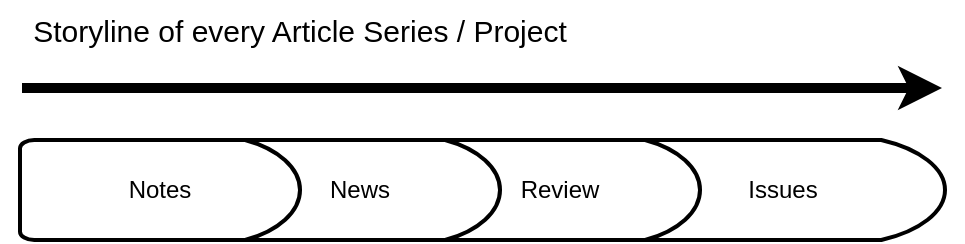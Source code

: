 <mxfile version="24.9.1">
  <diagram name="Page-1" id="kyPbU2uZHtpGJjnjVwyu">
    <mxGraphModel dx="808" dy="486" grid="1" gridSize="10" guides="1" tooltips="1" connect="1" arrows="1" fold="1" page="1" pageScale="1" pageWidth="1100" pageHeight="850" math="0" shadow="0">
      <root>
        <mxCell id="0" />
        <mxCell id="1" parent="0" />
        <mxCell id="Add4bD9MX13TCG2GWAhE-8" value="Issues" style="strokeWidth=2;html=1;shape=mxgraph.flowchart.delay;whiteSpace=wrap;" parent="1" vertex="1">
          <mxGeometry x="320" y="80" width="162.5" height="50" as="geometry" />
        </mxCell>
        <mxCell id="Add4bD9MX13TCG2GWAhE-10" value="" style="endArrow=classic;html=1;rounded=0;strokeWidth=5;" parent="1" edge="1">
          <mxGeometry width="50" height="50" relative="1" as="geometry">
            <mxPoint x="21" y="54" as="sourcePoint" />
            <mxPoint x="481" y="54" as="targetPoint" />
          </mxGeometry>
        </mxCell>
        <mxCell id="Add4bD9MX13TCG2GWAhE-11" value="Storyline of every Article Series / Project" style="text;html=1;align=center;verticalAlign=middle;whiteSpace=wrap;rounded=0;fontSize=15;" parent="1" vertex="1">
          <mxGeometry x="10" y="10" width="300" height="30" as="geometry" />
        </mxCell>
        <mxCell id="Add4bD9MX13TCG2GWAhE-7" value="Review" style="strokeWidth=2;html=1;shape=mxgraph.flowchart.delay;whiteSpace=wrap;" parent="1" vertex="1">
          <mxGeometry x="220" y="80" width="140" height="50" as="geometry" />
        </mxCell>
        <mxCell id="Add4bD9MX13TCG2GWAhE-6" value="News" style="strokeWidth=2;html=1;shape=mxgraph.flowchart.delay;whiteSpace=wrap;" parent="1" vertex="1">
          <mxGeometry x="120" y="80" width="140" height="50" as="geometry" />
        </mxCell>
        <mxCell id="Add4bD9MX13TCG2GWAhE-5" value="Notes" style="strokeWidth=2;html=1;shape=mxgraph.flowchart.delay;whiteSpace=wrap;" parent="1" vertex="1">
          <mxGeometry x="20" y="80" width="140" height="50" as="geometry" />
        </mxCell>
      </root>
    </mxGraphModel>
  </diagram>
</mxfile>
